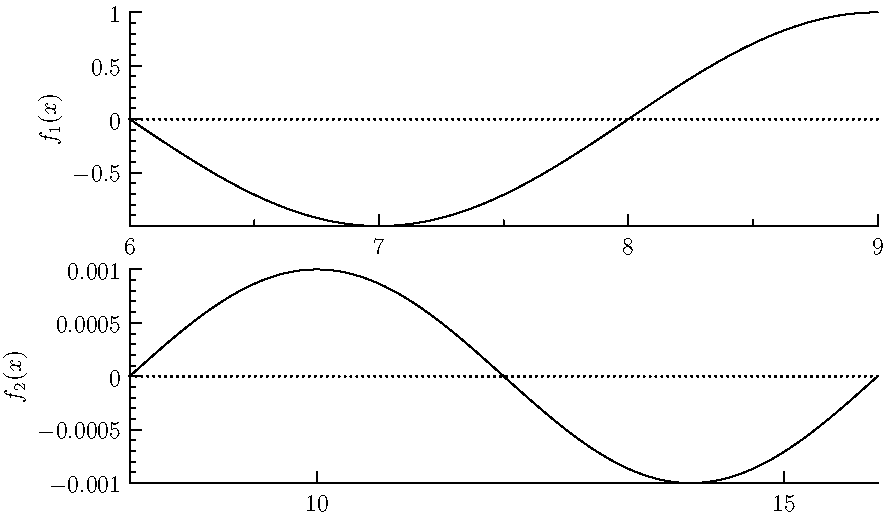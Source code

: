 // From Asymptote's FAQ
import graph; 
 
real width=15cm; 
real aspect=0.3; 
 
picture pic1,pic2; 
 
size(pic1,width,aspect*width,IgnoreAspect); 
size(pic2,width,aspect*width,IgnoreAspect); 
 
scale(pic1,false); 
scale(pic2,false); 
 
real xmin1=6; 
real xmax1=9; 
real xmin2=8; 
real xmax2=16; 
 
real a1=1; 
real a2=0.001; 
 
real f1(real x) {return a1*sin(x/2*pi);} 
real f2(real x) {return a2*sin(x/4*pi);} 
 
draw(pic1,graph(pic1,f1,xmin1,xmax1)); 
draw(pic2,graph(pic2,f2,xmin2,xmax2)); 
 
xaxis(pic1,Bottom,LeftTicks()); 
yaxis(pic1,"$f_1(x)$",Left,RightTicks); 
 
xaxis(pic2,Bottom,LeftTicks(Step=5)); 
yaxis(pic2,"$f_2(x)$",Left,RightTicks); 
 
yequals(pic1,0,Dotted); 
yequals(pic2,0,Dotted); 
 
pair min1=point(pic1,SW); 
pair max1=point(pic1,NE); 
 
pair min2=point(pic2,SW); 
pair max2=point(pic2,NE); 
 
real scale=(max1.x-min1.x)/(max2.x-min2.x); 
real shift=min1.x/scale-min2.x; 
 
transform t1 = pic1.calculateTransform(); 
transform t2 = pic2.calculateTransform(); 
transform T=xscale(scale*t1.xx)*yscale(t2.yy); 
 
add(pic1.fit()); 
real height=truepoint(N).y-truepoint(S).y; 
add(shift(0,-height)*(shift(shift)*pic2).fit(T));